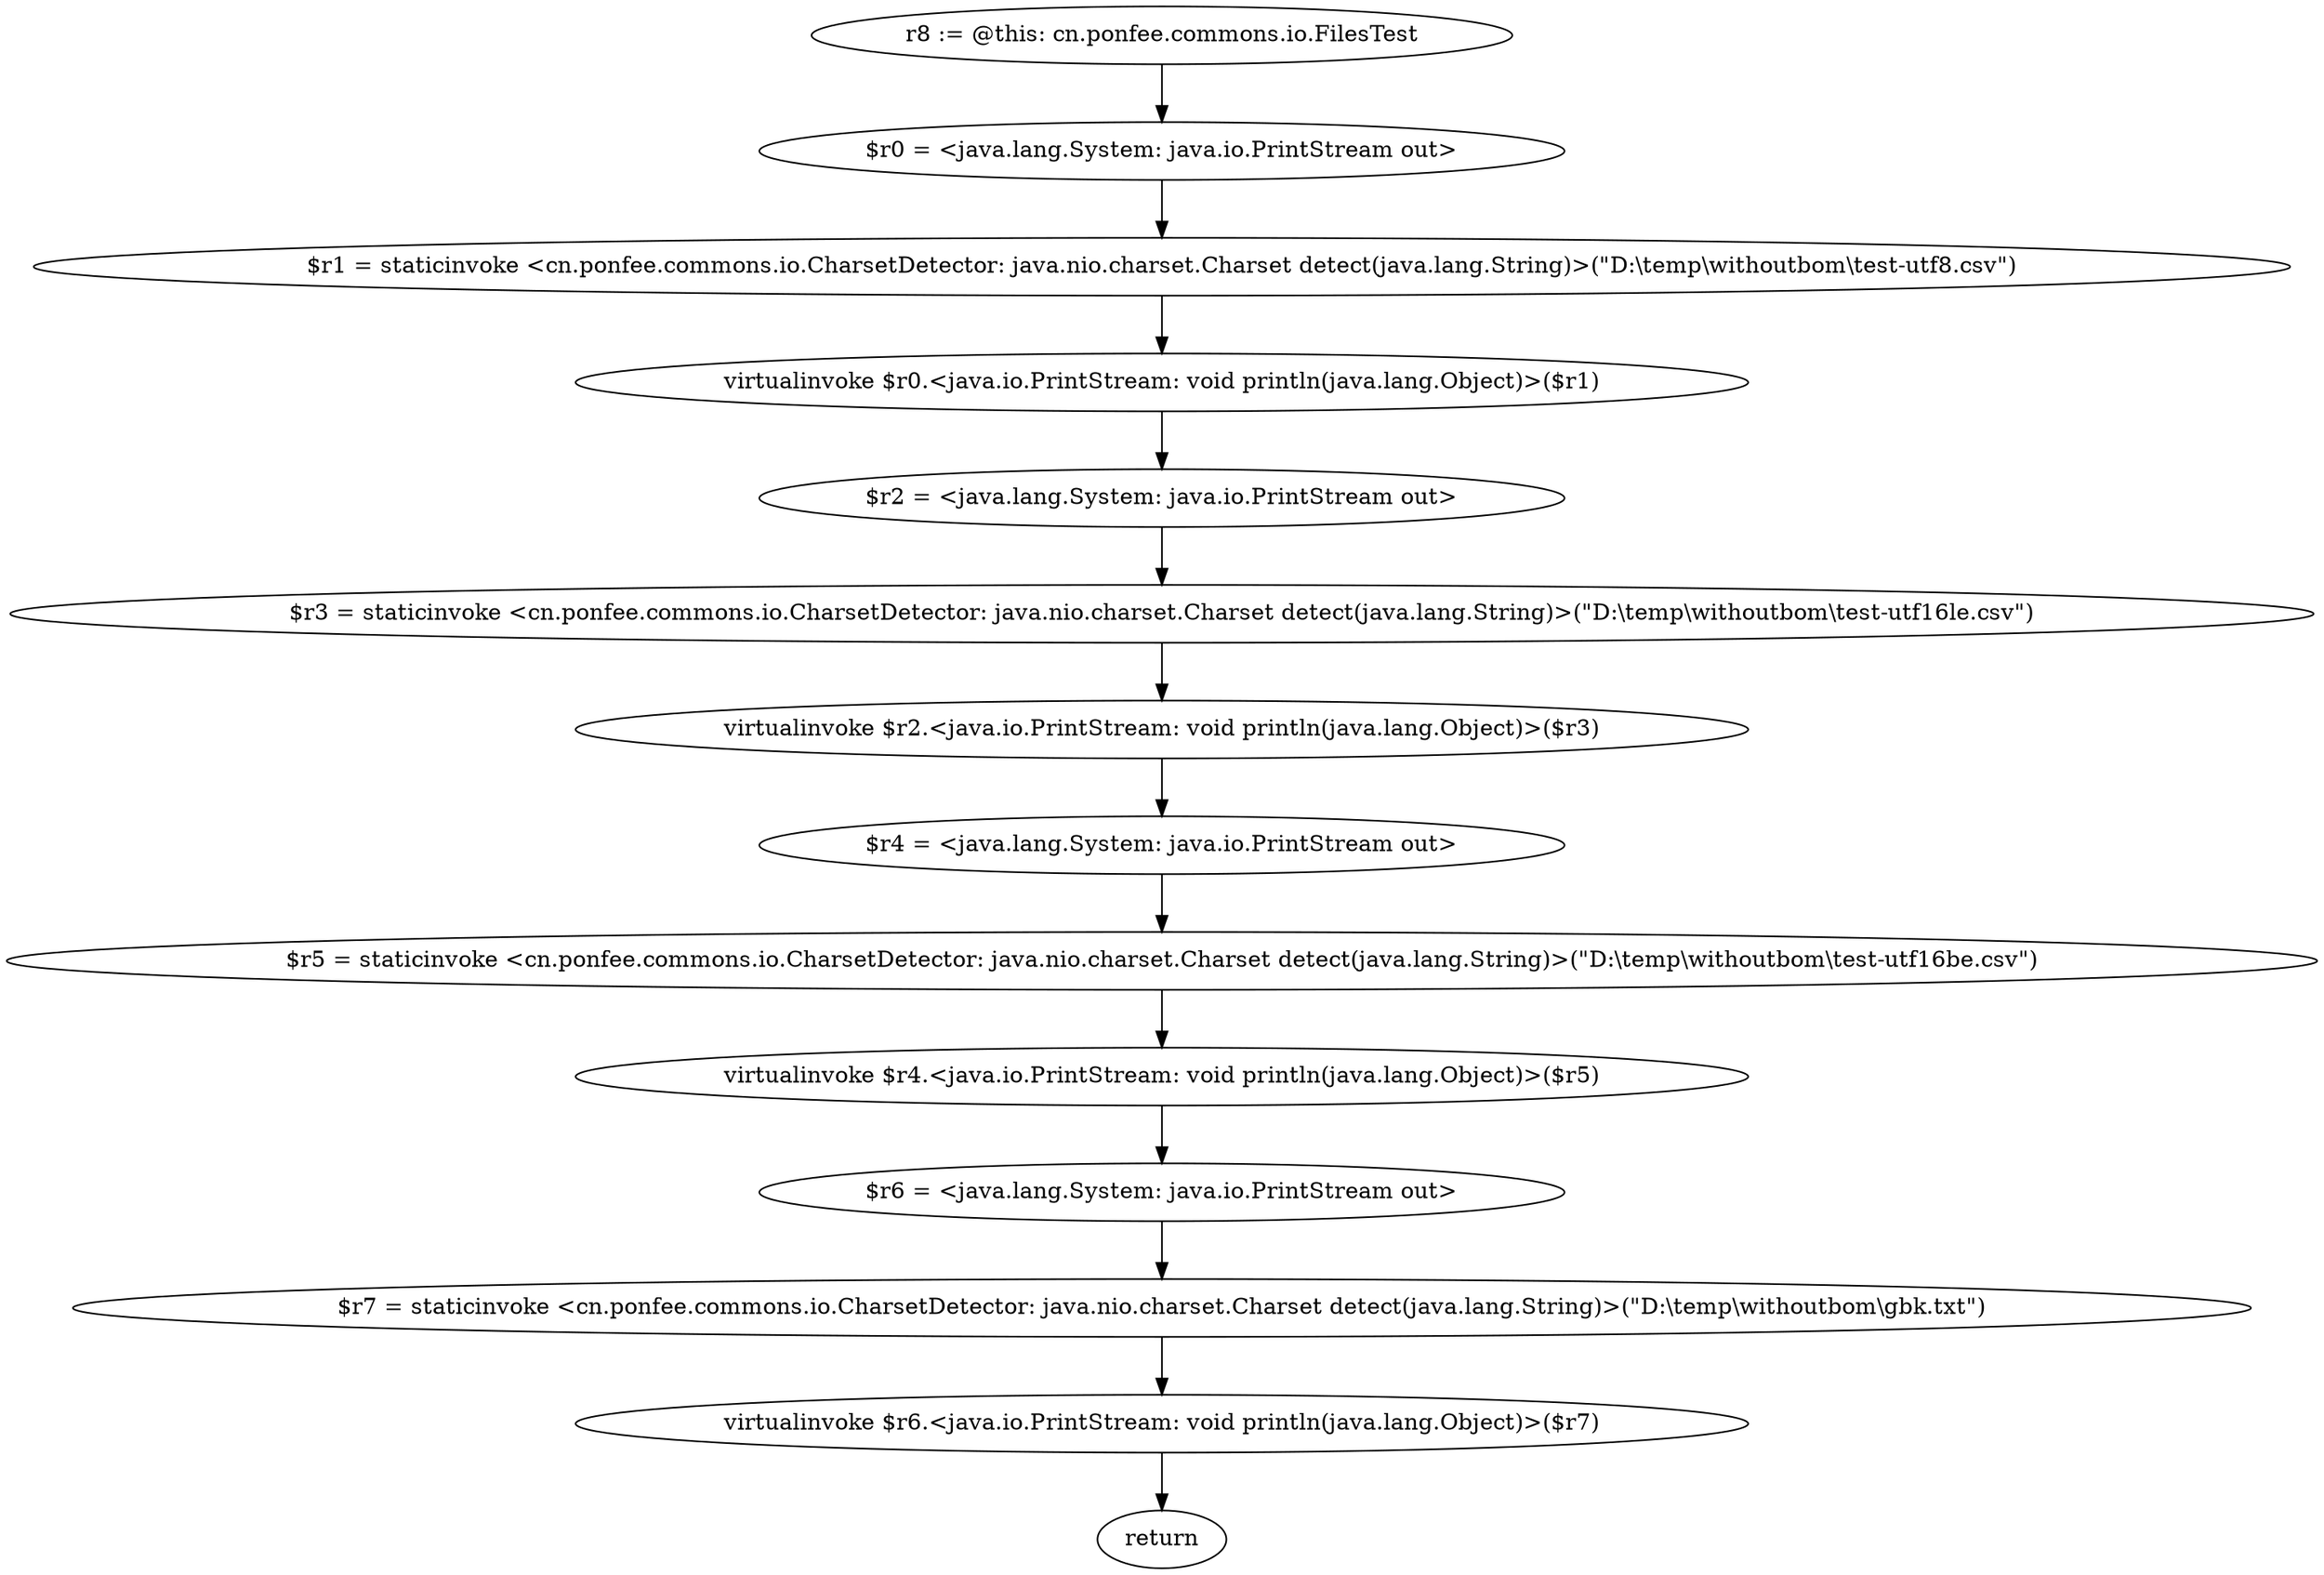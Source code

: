 digraph "unitGraph" {
    "r8 := @this: cn.ponfee.commons.io.FilesTest"
    "$r0 = <java.lang.System: java.io.PrintStream out>"
    "$r1 = staticinvoke <cn.ponfee.commons.io.CharsetDetector: java.nio.charset.Charset detect(java.lang.String)>(\"D:\\temp\\withoutbom\\test-utf8.csv\")"
    "virtualinvoke $r0.<java.io.PrintStream: void println(java.lang.Object)>($r1)"
    "$r2 = <java.lang.System: java.io.PrintStream out>"
    "$r3 = staticinvoke <cn.ponfee.commons.io.CharsetDetector: java.nio.charset.Charset detect(java.lang.String)>(\"D:\\temp\\withoutbom\\test-utf16le.csv\")"
    "virtualinvoke $r2.<java.io.PrintStream: void println(java.lang.Object)>($r3)"
    "$r4 = <java.lang.System: java.io.PrintStream out>"
    "$r5 = staticinvoke <cn.ponfee.commons.io.CharsetDetector: java.nio.charset.Charset detect(java.lang.String)>(\"D:\\temp\\withoutbom\\test-utf16be.csv\")"
    "virtualinvoke $r4.<java.io.PrintStream: void println(java.lang.Object)>($r5)"
    "$r6 = <java.lang.System: java.io.PrintStream out>"
    "$r7 = staticinvoke <cn.ponfee.commons.io.CharsetDetector: java.nio.charset.Charset detect(java.lang.String)>(\"D:\\temp\\withoutbom\\gbk.txt\")"
    "virtualinvoke $r6.<java.io.PrintStream: void println(java.lang.Object)>($r7)"
    "return"
    "r8 := @this: cn.ponfee.commons.io.FilesTest"->"$r0 = <java.lang.System: java.io.PrintStream out>";
    "$r0 = <java.lang.System: java.io.PrintStream out>"->"$r1 = staticinvoke <cn.ponfee.commons.io.CharsetDetector: java.nio.charset.Charset detect(java.lang.String)>(\"D:\\temp\\withoutbom\\test-utf8.csv\")";
    "$r1 = staticinvoke <cn.ponfee.commons.io.CharsetDetector: java.nio.charset.Charset detect(java.lang.String)>(\"D:\\temp\\withoutbom\\test-utf8.csv\")"->"virtualinvoke $r0.<java.io.PrintStream: void println(java.lang.Object)>($r1)";
    "virtualinvoke $r0.<java.io.PrintStream: void println(java.lang.Object)>($r1)"->"$r2 = <java.lang.System: java.io.PrintStream out>";
    "$r2 = <java.lang.System: java.io.PrintStream out>"->"$r3 = staticinvoke <cn.ponfee.commons.io.CharsetDetector: java.nio.charset.Charset detect(java.lang.String)>(\"D:\\temp\\withoutbom\\test-utf16le.csv\")";
    "$r3 = staticinvoke <cn.ponfee.commons.io.CharsetDetector: java.nio.charset.Charset detect(java.lang.String)>(\"D:\\temp\\withoutbom\\test-utf16le.csv\")"->"virtualinvoke $r2.<java.io.PrintStream: void println(java.lang.Object)>($r3)";
    "virtualinvoke $r2.<java.io.PrintStream: void println(java.lang.Object)>($r3)"->"$r4 = <java.lang.System: java.io.PrintStream out>";
    "$r4 = <java.lang.System: java.io.PrintStream out>"->"$r5 = staticinvoke <cn.ponfee.commons.io.CharsetDetector: java.nio.charset.Charset detect(java.lang.String)>(\"D:\\temp\\withoutbom\\test-utf16be.csv\")";
    "$r5 = staticinvoke <cn.ponfee.commons.io.CharsetDetector: java.nio.charset.Charset detect(java.lang.String)>(\"D:\\temp\\withoutbom\\test-utf16be.csv\")"->"virtualinvoke $r4.<java.io.PrintStream: void println(java.lang.Object)>($r5)";
    "virtualinvoke $r4.<java.io.PrintStream: void println(java.lang.Object)>($r5)"->"$r6 = <java.lang.System: java.io.PrintStream out>";
    "$r6 = <java.lang.System: java.io.PrintStream out>"->"$r7 = staticinvoke <cn.ponfee.commons.io.CharsetDetector: java.nio.charset.Charset detect(java.lang.String)>(\"D:\\temp\\withoutbom\\gbk.txt\")";
    "$r7 = staticinvoke <cn.ponfee.commons.io.CharsetDetector: java.nio.charset.Charset detect(java.lang.String)>(\"D:\\temp\\withoutbom\\gbk.txt\")"->"virtualinvoke $r6.<java.io.PrintStream: void println(java.lang.Object)>($r7)";
    "virtualinvoke $r6.<java.io.PrintStream: void println(java.lang.Object)>($r7)"->"return";
}

